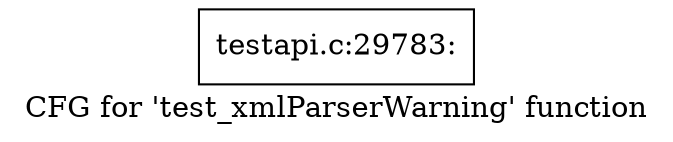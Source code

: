 digraph "CFG for 'test_xmlParserWarning' function" {
	label="CFG for 'test_xmlParserWarning' function";

	Node0x50c26f0 [shape=record,label="{testapi.c:29783:}"];
}
